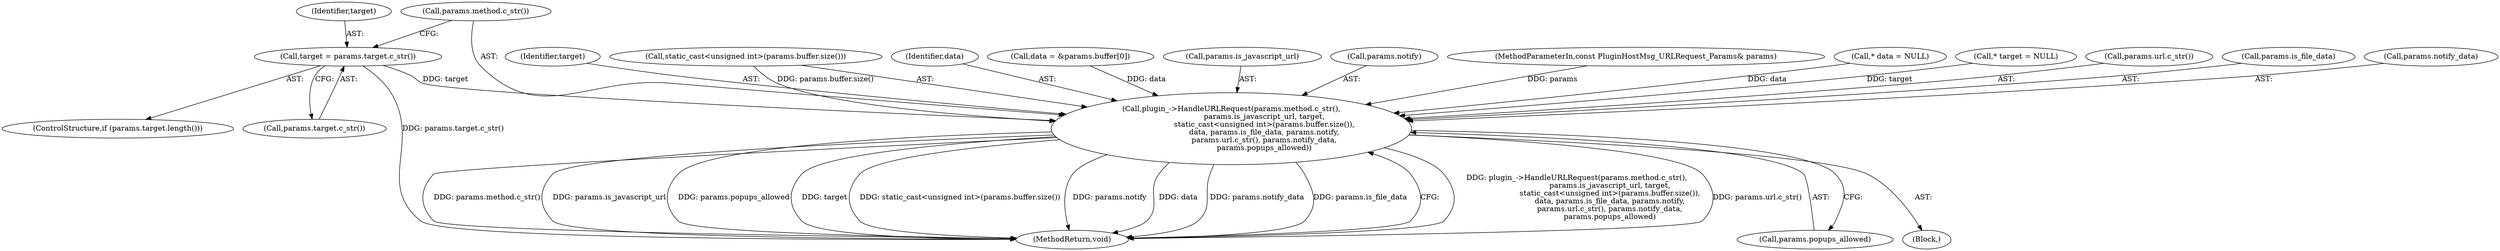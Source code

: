 digraph "1_Chrome_ea3d1d84be3d6f97bf50e76511c9e26af6895533_18@pointer" {
"1000123" [label="(Call,target = params.target.c_str())"];
"1000126" [label="(Call,plugin_->HandleURLRequest(params.method.c_str(),\n                            params.is_javascript_url, target,\n                            static_cast<unsigned int>(params.buffer.size()),\n                            data, params.is_file_data, params.notify,\n                            params.url.c_str(), params.notify_data,\n                            params.popups_allowed))"];
"1000123" [label="(Call,target = params.target.c_str())"];
"1000146" [label="(Call,params.popups_allowed)"];
"1000131" [label="(Identifier,target)"];
"1000142" [label="(Call,params.url.c_str())"];
"1000124" [label="(Identifier,target)"];
"1000136" [label="(Call,params.is_file_data)"];
"1000143" [label="(Call,params.notify_data)"];
"1000126" [label="(Call,plugin_->HandleURLRequest(params.method.c_str(),\n                            params.is_javascript_url, target,\n                            static_cast<unsigned int>(params.buffer.size()),\n                            data, params.is_file_data, params.notify,\n                            params.url.c_str(), params.notify_data,\n                            params.popups_allowed))"];
"1000127" [label="(Call,params.method.c_str())"];
"1000125" [label="(Call,params.target.c_str())"];
"1000132" [label="(Call,static_cast<unsigned int>(params.buffer.size()))"];
"1000135" [label="(Identifier,data)"];
"1000109" [label="(Call,data = &params.buffer[0])"];
"1000128" [label="(Call,params.is_javascript_url)"];
"1000139" [label="(Call,params.notify)"];
"1000101" [label="(MethodParameterIn,const PluginHostMsg_URLRequest_Params& params)"];
"1000149" [label="(MethodReturn,void)"];
"1000104" [label="(Call,* data = NULL)"];
"1000118" [label="(Call,* target = NULL)"];
"1000121" [label="(ControlStructure,if (params.target.length()))"];
"1000102" [label="(Block,)"];
"1000123" -> "1000121"  [label="AST: "];
"1000123" -> "1000125"  [label="CFG: "];
"1000124" -> "1000123"  [label="AST: "];
"1000125" -> "1000123"  [label="AST: "];
"1000127" -> "1000123"  [label="CFG: "];
"1000123" -> "1000149"  [label="DDG: params.target.c_str()"];
"1000123" -> "1000126"  [label="DDG: target"];
"1000126" -> "1000102"  [label="AST: "];
"1000126" -> "1000146"  [label="CFG: "];
"1000127" -> "1000126"  [label="AST: "];
"1000128" -> "1000126"  [label="AST: "];
"1000131" -> "1000126"  [label="AST: "];
"1000132" -> "1000126"  [label="AST: "];
"1000135" -> "1000126"  [label="AST: "];
"1000136" -> "1000126"  [label="AST: "];
"1000139" -> "1000126"  [label="AST: "];
"1000142" -> "1000126"  [label="AST: "];
"1000143" -> "1000126"  [label="AST: "];
"1000146" -> "1000126"  [label="AST: "];
"1000149" -> "1000126"  [label="CFG: "];
"1000126" -> "1000149"  [label="DDG: plugin_->HandleURLRequest(params.method.c_str(),\n                            params.is_javascript_url, target,\n                            static_cast<unsigned int>(params.buffer.size()),\n                            data, params.is_file_data, params.notify,\n                            params.url.c_str(), params.notify_data,\n                            params.popups_allowed)"];
"1000126" -> "1000149"  [label="DDG: params.url.c_str()"];
"1000126" -> "1000149"  [label="DDG: params.method.c_str()"];
"1000126" -> "1000149"  [label="DDG: params.is_javascript_url"];
"1000126" -> "1000149"  [label="DDG: params.popups_allowed"];
"1000126" -> "1000149"  [label="DDG: target"];
"1000126" -> "1000149"  [label="DDG: static_cast<unsigned int>(params.buffer.size())"];
"1000126" -> "1000149"  [label="DDG: params.notify"];
"1000126" -> "1000149"  [label="DDG: data"];
"1000126" -> "1000149"  [label="DDG: params.notify_data"];
"1000126" -> "1000149"  [label="DDG: params.is_file_data"];
"1000101" -> "1000126"  [label="DDG: params"];
"1000118" -> "1000126"  [label="DDG: target"];
"1000132" -> "1000126"  [label="DDG: params.buffer.size()"];
"1000104" -> "1000126"  [label="DDG: data"];
"1000109" -> "1000126"  [label="DDG: data"];
}
